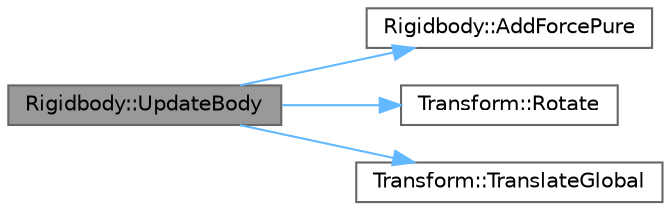 digraph "Rigidbody::UpdateBody"
{
 // LATEX_PDF_SIZE
  bgcolor="transparent";
  edge [fontname=Helvetica,fontsize=10,labelfontname=Helvetica,labelfontsize=10];
  node [fontname=Helvetica,fontsize=10,shape=box,height=0.2,width=0.4];
  rankdir="LR";
  Node1 [label="Rigidbody::UpdateBody",height=0.2,width=0.4,color="gray40", fillcolor="grey60", style="filled", fontcolor="black",tooltip="Executes a physics tick on this object"];
  Node1 -> Node2 [color="steelblue1",style="solid"];
  Node2 [label="Rigidbody::AddForcePure",height=0.2,width=0.4,color="grey40", fillcolor="white", style="filled",URL="$class_rigidbody.html#ab633f234942f4142cb4128883c6c9aa6",tooltip="Adds force, ignoring mass"];
  Node1 -> Node3 [color="steelblue1",style="solid"];
  Node3 [label="Transform::Rotate",height=0.2,width=0.4,color="grey40", fillcolor="white", style="filled",URL="$class_transform.html#ac8dbabcac850603bac784cd464eaf3bf",tooltip="Rotates our matrix"];
  Node1 -> Node4 [color="steelblue1",style="solid"];
  Node4 [label="Transform::TranslateGlobal",height=0.2,width=0.4,color="grey40", fillcolor="white", style="filled",URL="$class_transform.html#abd54bc9cc0def3dd94cce058b49082b8",tooltip="Translates our matrix, disregarding rotation"];
}

